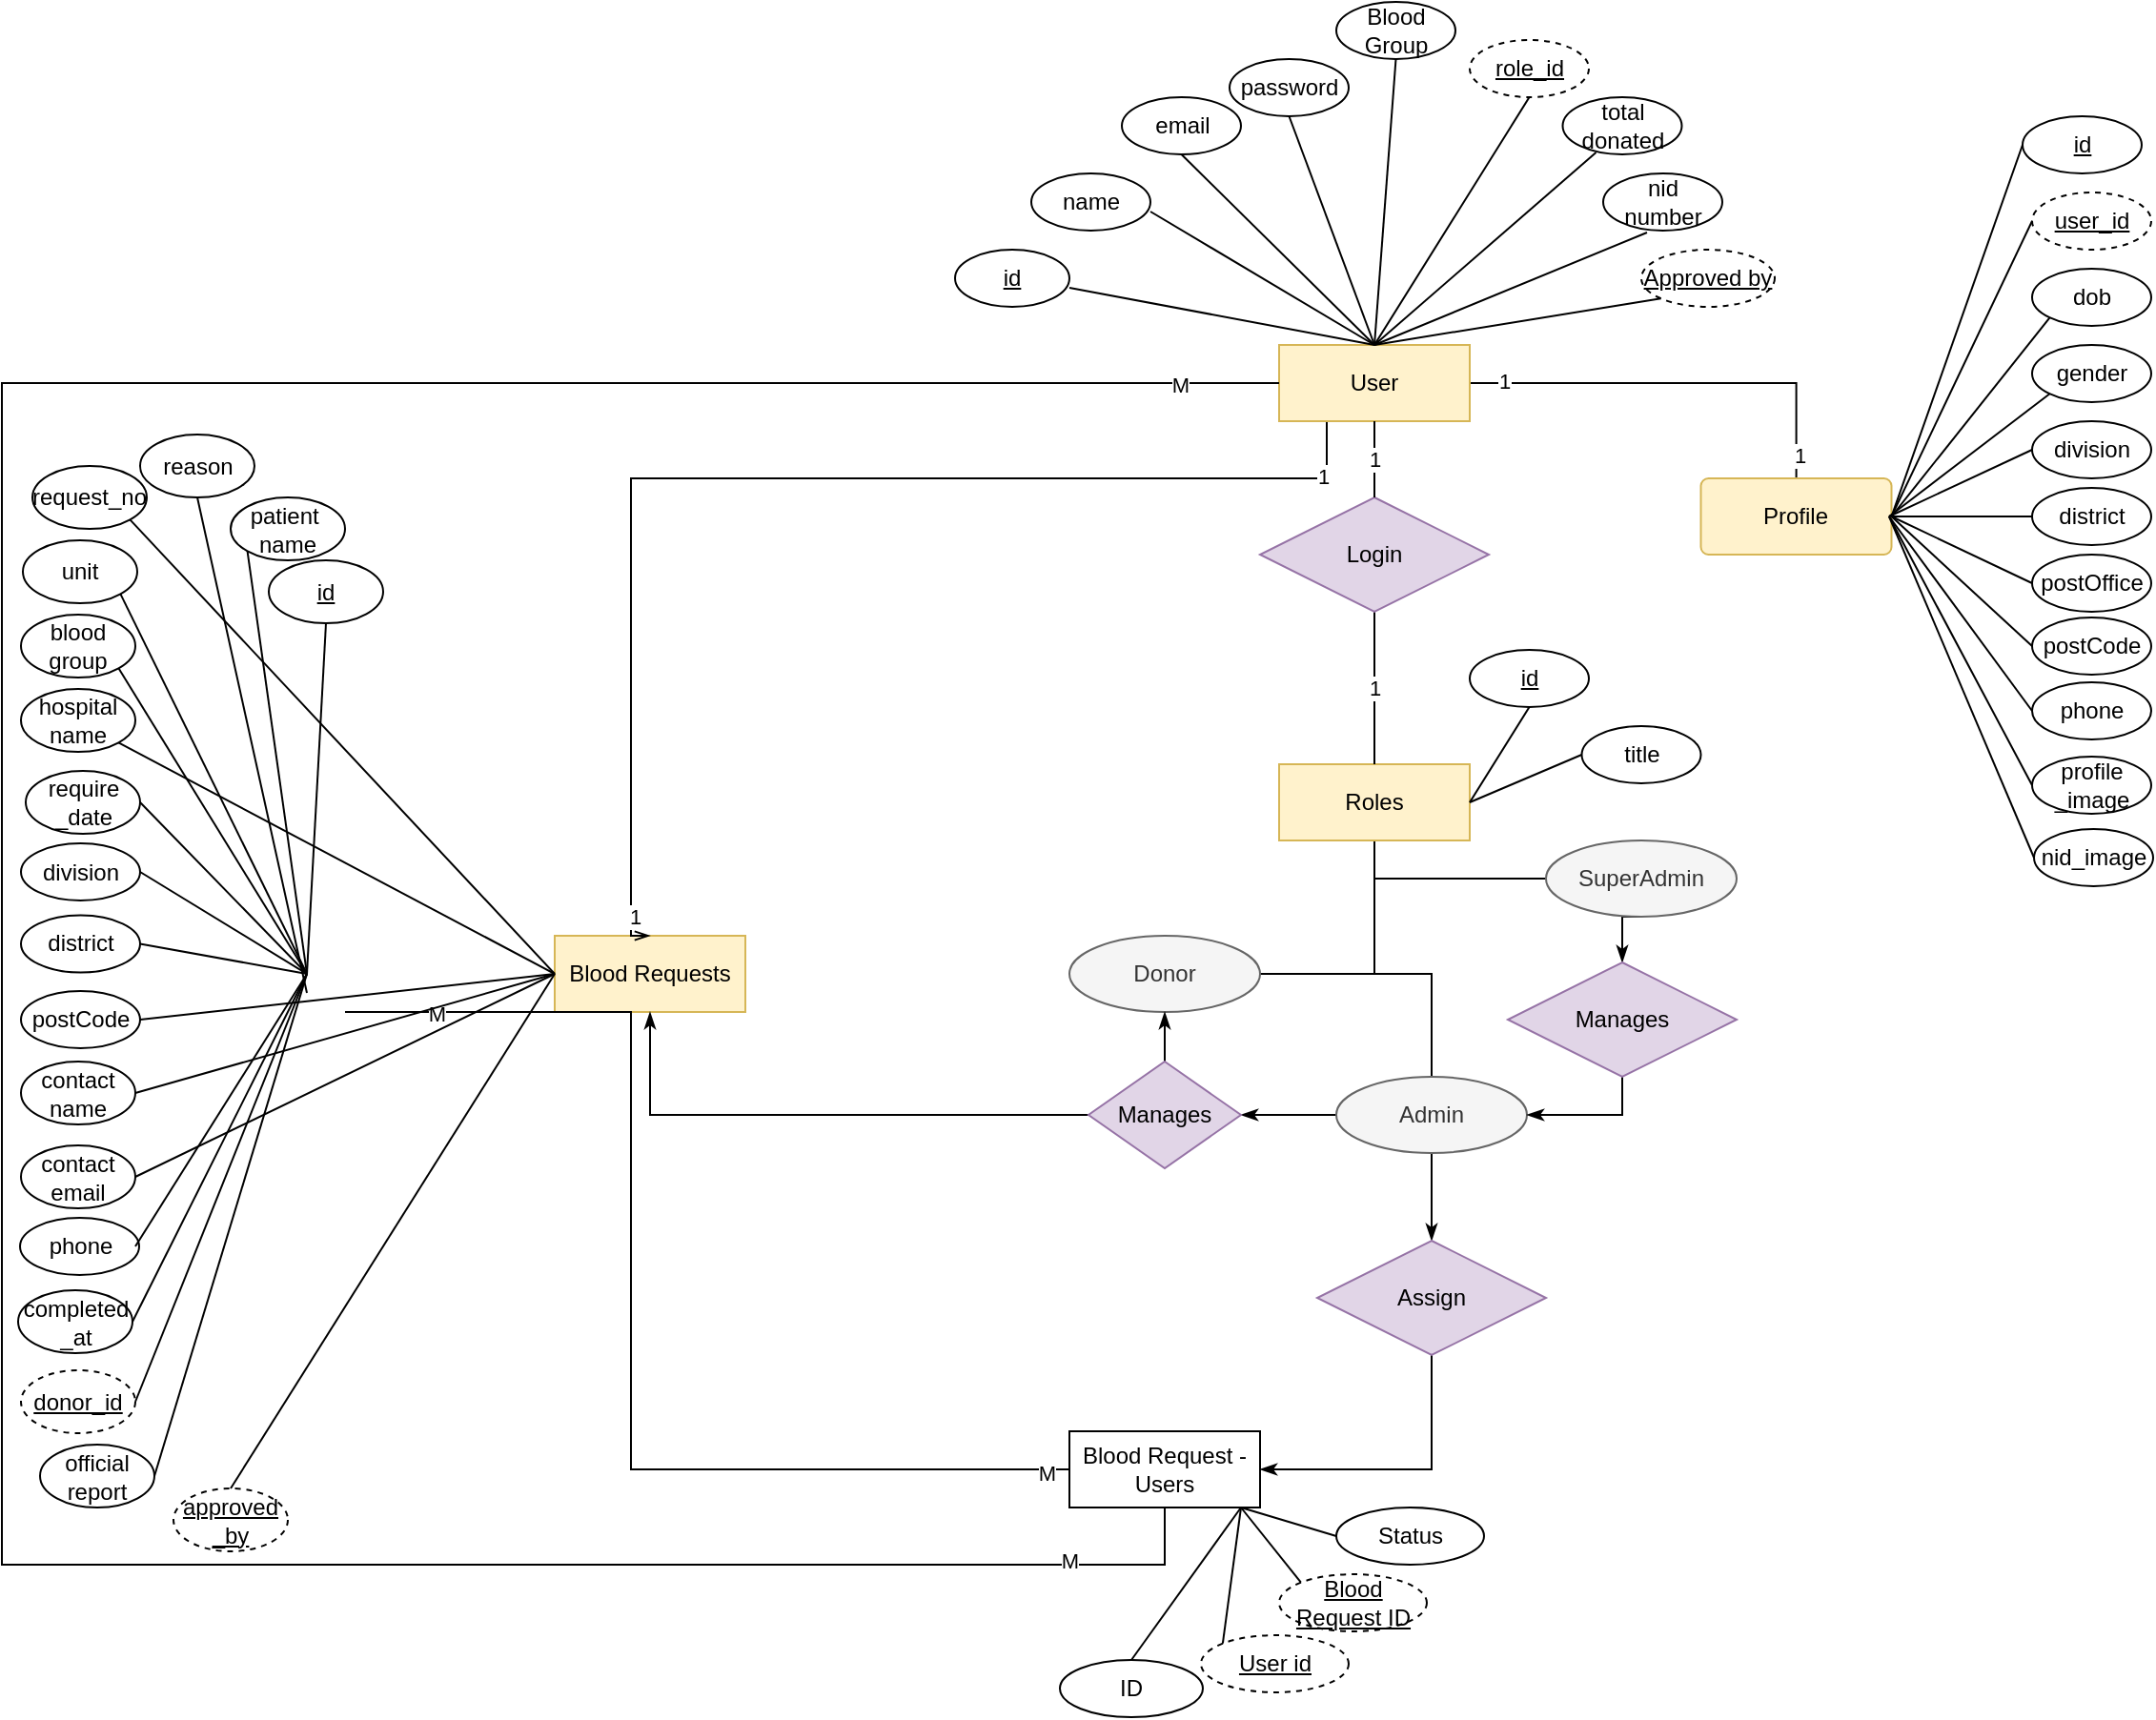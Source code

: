 <mxfile version="20.2.4" type="device"><diagram id="wr5-je2MdEyIV4MzV7dS" name="Page-1"><mxGraphModel dx="868" dy="1277" grid="1" gridSize="10" guides="1" tooltips="1" connect="1" arrows="1" fold="1" page="1" pageScale="1" pageWidth="1169" pageHeight="827" math="0" shadow="0"><root><mxCell id="0"/><mxCell id="1" parent="0"/><mxCell id="lmAiqxZauZRcfMd_hLjd-1" value="Blood Requests" style="whiteSpace=wrap;html=1;align=center;fillColor=#fff2cc;strokeColor=#d6b656;" parent="1" vertex="1"><mxGeometry x="290" y="340" width="100" height="40" as="geometry"/></mxCell><mxCell id="lmAiqxZauZRcfMd_hLjd-56" style="edgeStyle=orthogonalEdgeStyle;rounded=0;orthogonalLoop=1;jettySize=auto;html=1;exitX=1;exitY=0.5;exitDx=0;exitDy=0;endArrow=none;endFill=0;strokeColor=default;" parent="1" source="lmAiqxZauZRcfMd_hLjd-4" target="lmAiqxZauZRcfMd_hLjd-55" edge="1"><mxGeometry relative="1" as="geometry"/></mxCell><mxCell id="lmAiqxZauZRcfMd_hLjd-89" value="1" style="edgeLabel;html=1;align=center;verticalAlign=middle;resizable=0;points=[];" parent="lmAiqxZauZRcfMd_hLjd-56" vertex="1" connectable="0"><mxGeometry x="-0.836" y="1" relative="1" as="geometry"><mxPoint as="offset"/></mxGeometry></mxCell><mxCell id="lmAiqxZauZRcfMd_hLjd-90" value="1" style="edgeLabel;html=1;align=center;verticalAlign=middle;resizable=0;points=[];" parent="lmAiqxZauZRcfMd_hLjd-56" vertex="1" connectable="0"><mxGeometry x="0.891" y="1" relative="1" as="geometry"><mxPoint as="offset"/></mxGeometry></mxCell><mxCell id="lmAiqxZauZRcfMd_hLjd-86" style="edgeStyle=orthogonalEdgeStyle;rounded=0;orthogonalLoop=1;jettySize=auto;html=1;exitX=0.25;exitY=1;exitDx=0;exitDy=0;endArrow=openThin;endFill=0;strokeColor=default;entryX=0.5;entryY=0;entryDx=0;entryDy=0;" parent="1" source="lmAiqxZauZRcfMd_hLjd-4" target="lmAiqxZauZRcfMd_hLjd-1" edge="1"><mxGeometry relative="1" as="geometry"><mxPoint x="220" y="330" as="targetPoint"/><Array as="points"><mxPoint x="695" y="100"/><mxPoint x="330" y="100"/><mxPoint x="330" y="340"/></Array></mxGeometry></mxCell><mxCell id="lmAiqxZauZRcfMd_hLjd-87" value="1" style="edgeLabel;html=1;align=center;verticalAlign=middle;resizable=0;points=[];" parent="lmAiqxZauZRcfMd_hLjd-86" vertex="1" connectable="0"><mxGeometry x="-0.899" y="-1" relative="1" as="geometry"><mxPoint as="offset"/></mxGeometry></mxCell><mxCell id="lmAiqxZauZRcfMd_hLjd-88" value="1" style="edgeLabel;html=1;align=center;verticalAlign=middle;resizable=0;points=[];" parent="lmAiqxZauZRcfMd_hLjd-86" vertex="1" connectable="0"><mxGeometry x="0.936" y="2" relative="1" as="geometry"><mxPoint as="offset"/></mxGeometry></mxCell><mxCell id="lmAiqxZauZRcfMd_hLjd-4" value="User" style="whiteSpace=wrap;html=1;align=center;fillColor=#fff2cc;strokeColor=#d6b656;" parent="1" vertex="1"><mxGeometry x="670" y="30" width="100" height="40" as="geometry"/></mxCell><mxCell id="lmAiqxZauZRcfMd_hLjd-30" style="edgeStyle=orthogonalEdgeStyle;rounded=0;orthogonalLoop=1;jettySize=auto;html=1;entryX=0.5;entryY=0;entryDx=0;entryDy=0;endArrow=none;endFill=0;strokeColor=default;" parent="1" source="lmAiqxZauZRcfMd_hLjd-6" target="lmAiqxZauZRcfMd_hLjd-6" edge="1"><mxGeometry relative="1" as="geometry"><Array as="points"><mxPoint x="720" y="280"/><mxPoint x="720" y="280"/></Array></mxGeometry></mxCell><mxCell id="lmAiqxZauZRcfMd_hLjd-40" style="edgeStyle=orthogonalEdgeStyle;rounded=0;orthogonalLoop=1;jettySize=auto;html=1;exitX=0.5;exitY=1;exitDx=0;exitDy=0;entryX=0;entryY=0.5;entryDx=0;entryDy=0;endArrow=none;endFill=0;strokeColor=default;" parent="1" source="lmAiqxZauZRcfMd_hLjd-6" target="lmAiqxZauZRcfMd_hLjd-38" edge="1"><mxGeometry relative="1" as="geometry"><mxPoint x="720" y="360" as="sourcePoint"/><Array as="points"><mxPoint x="720" y="360"/></Array></mxGeometry></mxCell><mxCell id="lmAiqxZauZRcfMd_hLjd-41" style="edgeStyle=orthogonalEdgeStyle;rounded=0;orthogonalLoop=1;jettySize=auto;html=1;exitX=0.5;exitY=1;exitDx=0;exitDy=0;endArrow=none;endFill=0;strokeColor=default;" parent="1" target="lmAiqxZauZRcfMd_hLjd-37" edge="1"><mxGeometry relative="1" as="geometry"><mxPoint x="720" y="360" as="sourcePoint"/><Array as="points"><mxPoint x="750" y="360"/></Array></mxGeometry></mxCell><mxCell id="lmAiqxZauZRcfMd_hLjd-60" style="edgeStyle=orthogonalEdgeStyle;rounded=0;orthogonalLoop=1;jettySize=auto;html=1;exitX=0.5;exitY=1;exitDx=0;exitDy=0;entryX=0;entryY=0.5;entryDx=0;entryDy=0;endArrow=none;endFill=0;strokeColor=default;" parent="1" source="lmAiqxZauZRcfMd_hLjd-6" target="lmAiqxZauZRcfMd_hLjd-36" edge="1"><mxGeometry relative="1" as="geometry"/></mxCell><mxCell id="lmAiqxZauZRcfMd_hLjd-6" value="Roles" style="whiteSpace=wrap;html=1;align=center;fillColor=#fff2cc;strokeColor=#d6b656;" parent="1" vertex="1"><mxGeometry x="670" y="250" width="100" height="40" as="geometry"/></mxCell><mxCell id="lmAiqxZauZRcfMd_hLjd-33" value="1" style="edgeStyle=orthogonalEdgeStyle;rounded=0;orthogonalLoop=1;jettySize=auto;html=1;exitX=0.5;exitY=1;exitDx=0;exitDy=0;entryX=0.5;entryY=0;entryDx=0;entryDy=0;endArrow=none;endFill=0;strokeColor=default;" parent="1" source="lmAiqxZauZRcfMd_hLjd-28" target="lmAiqxZauZRcfMd_hLjd-6" edge="1"><mxGeometry relative="1" as="geometry"/></mxCell><mxCell id="lmAiqxZauZRcfMd_hLjd-28" value="Login" style="shape=rhombus;perimeter=rhombusPerimeter;whiteSpace=wrap;html=1;align=center;fillColor=#e1d5e7;strokeColor=#9673a6;" parent="1" vertex="1"><mxGeometry x="660" y="110" width="120" height="60" as="geometry"/></mxCell><mxCell id="lmAiqxZauZRcfMd_hLjd-32" value="1" style="edgeStyle=orthogonalEdgeStyle;rounded=0;orthogonalLoop=1;jettySize=auto;html=1;endArrow=none;endFill=0;strokeColor=default;" parent="1" source="lmAiqxZauZRcfMd_hLjd-4" target="lmAiqxZauZRcfMd_hLjd-28" edge="1"><mxGeometry relative="1" as="geometry"><mxPoint x="720" y="140" as="targetPoint"/><mxPoint x="720" y="70" as="sourcePoint"/></mxGeometry></mxCell><mxCell id="lmAiqxZauZRcfMd_hLjd-61" style="edgeStyle=orthogonalEdgeStyle;rounded=0;orthogonalLoop=1;jettySize=auto;html=1;exitX=0.5;exitY=1;exitDx=0;exitDy=0;endArrow=none;endFill=0;strokeColor=default;" parent="1" source="lmAiqxZauZRcfMd_hLjd-36" edge="1"><mxGeometry relative="1" as="geometry"><mxPoint x="860" y="320" as="targetPoint"/></mxGeometry></mxCell><mxCell id="lmAiqxZauZRcfMd_hLjd-63" style="edgeStyle=orthogonalEdgeStyle;rounded=0;orthogonalLoop=1;jettySize=auto;html=1;exitX=0.5;exitY=1;exitDx=0;exitDy=0;entryX=0.5;entryY=0;entryDx=0;entryDy=0;endArrow=classicThin;endFill=1;strokeColor=default;" parent="1" source="lmAiqxZauZRcfMd_hLjd-36" target="lmAiqxZauZRcfMd_hLjd-62" edge="1"><mxGeometry relative="1" as="geometry"/></mxCell><mxCell id="lmAiqxZauZRcfMd_hLjd-36" value="SuperAdmin" style="ellipse;whiteSpace=wrap;html=1;align=center;fillColor=#f5f5f5;fontColor=#333333;strokeColor=#666666;" parent="1" vertex="1"><mxGeometry x="810" y="290" width="100" height="40" as="geometry"/></mxCell><mxCell id="lmAiqxZauZRcfMd_hLjd-68" style="edgeStyle=orthogonalEdgeStyle;rounded=0;orthogonalLoop=1;jettySize=auto;html=1;exitX=0;exitY=0.5;exitDx=0;exitDy=0;entryX=1;entryY=0.5;entryDx=0;entryDy=0;endArrow=classicThin;endFill=1;strokeColor=default;" parent="1" source="lmAiqxZauZRcfMd_hLjd-37" target="lmAiqxZauZRcfMd_hLjd-66" edge="1"><mxGeometry relative="1" as="geometry"/></mxCell><mxCell id="lmAiqxZauZRcfMd_hLjd-82" style="edgeStyle=orthogonalEdgeStyle;rounded=0;orthogonalLoop=1;jettySize=auto;html=1;exitX=0.5;exitY=1;exitDx=0;exitDy=0;entryX=0.5;entryY=0;entryDx=0;entryDy=0;endArrow=classicThin;endFill=1;strokeColor=default;" parent="1" source="lmAiqxZauZRcfMd_hLjd-37" target="lmAiqxZauZRcfMd_hLjd-59" edge="1"><mxGeometry relative="1" as="geometry"/></mxCell><mxCell id="lmAiqxZauZRcfMd_hLjd-37" value="Admin" style="ellipse;whiteSpace=wrap;html=1;align=center;fillColor=#f5f5f5;fontColor=#333333;strokeColor=#666666;" parent="1" vertex="1"><mxGeometry x="700" y="414" width="100" height="40" as="geometry"/></mxCell><mxCell id="lmAiqxZauZRcfMd_hLjd-79" style="edgeStyle=orthogonalEdgeStyle;rounded=0;orthogonalLoop=1;jettySize=auto;html=1;entryX=0.5;entryY=1;entryDx=0;entryDy=0;endArrow=none;endFill=0;strokeColor=default;" parent="1" source="lmAiqxZauZRcfMd_hLjd-4" target="lmAiqxZauZRcfMd_hLjd-96" edge="1"><mxGeometry relative="1" as="geometry"><mxPoint x="610" y="650" as="targetPoint"/><Array as="points"><mxPoint y="50"/><mxPoint y="670"/><mxPoint x="610" y="670"/></Array></mxGeometry></mxCell><mxCell id="lmAiqxZauZRcfMd_hLjd-80" value="M" style="edgeLabel;html=1;align=center;verticalAlign=middle;resizable=0;points=[];" parent="lmAiqxZauZRcfMd_hLjd-79" vertex="1" connectable="0"><mxGeometry x="-0.946" y="1" relative="1" as="geometry"><mxPoint as="offset"/></mxGeometry></mxCell><mxCell id="lmAiqxZauZRcfMd_hLjd-81" value="M" style="edgeLabel;html=1;align=center;verticalAlign=middle;resizable=0;points=[];" parent="lmAiqxZauZRcfMd_hLjd-79" vertex="1" connectable="0"><mxGeometry x="0.917" y="2" relative="1" as="geometry"><mxPoint as="offset"/></mxGeometry></mxCell><mxCell id="lmAiqxZauZRcfMd_hLjd-38" value="Donor" style="ellipse;whiteSpace=wrap;html=1;align=center;fillColor=#f5f5f5;fontColor=#333333;strokeColor=#666666;" parent="1" vertex="1"><mxGeometry x="560" y="340" width="100" height="40" as="geometry"/></mxCell><mxCell id="lmAiqxZauZRcfMd_hLjd-55" value="Profile" style="rounded=1;arcSize=10;whiteSpace=wrap;html=1;align=center;fillColor=#fff2cc;strokeColor=#d6b656;" parent="1" vertex="1"><mxGeometry x="891.25" y="100" width="100" height="40" as="geometry"/></mxCell><mxCell id="lmAiqxZauZRcfMd_hLjd-76" style="edgeStyle=orthogonalEdgeStyle;rounded=0;orthogonalLoop=1;jettySize=auto;html=1;entryX=1;entryY=0.5;entryDx=0;entryDy=0;endArrow=classicThin;endFill=1;strokeColor=default;" parent="1" source="lmAiqxZauZRcfMd_hLjd-59" target="lmAiqxZauZRcfMd_hLjd-96" edge="1"><mxGeometry relative="1" as="geometry"><mxPoint x="670" y="620" as="targetPoint"/><Array as="points"><mxPoint x="750" y="620"/></Array></mxGeometry></mxCell><mxCell id="lmAiqxZauZRcfMd_hLjd-59" value="Assign" style="shape=rhombus;perimeter=rhombusPerimeter;whiteSpace=wrap;html=1;align=center;fillColor=#e1d5e7;strokeColor=#9673a6;" parent="1" vertex="1"><mxGeometry x="690" y="500" width="120" height="60" as="geometry"/></mxCell><mxCell id="lmAiqxZauZRcfMd_hLjd-64" style="edgeStyle=orthogonalEdgeStyle;rounded=0;orthogonalLoop=1;jettySize=auto;html=1;exitX=0.5;exitY=1;exitDx=0;exitDy=0;entryX=1;entryY=0.5;entryDx=0;entryDy=0;endArrow=classicThin;endFill=1;strokeColor=default;" parent="1" source="lmAiqxZauZRcfMd_hLjd-62" target="lmAiqxZauZRcfMd_hLjd-37" edge="1"><mxGeometry relative="1" as="geometry"/></mxCell><mxCell id="lmAiqxZauZRcfMd_hLjd-62" value="Manages" style="shape=rhombus;perimeter=rhombusPerimeter;whiteSpace=wrap;html=1;align=center;fillColor=#e1d5e7;strokeColor=#9673a6;" parent="1" vertex="1"><mxGeometry x="790" y="354" width="120" height="60" as="geometry"/></mxCell><mxCell id="lmAiqxZauZRcfMd_hLjd-69" style="edgeStyle=orthogonalEdgeStyle;rounded=0;orthogonalLoop=1;jettySize=auto;html=1;exitX=0.5;exitY=0;exitDx=0;exitDy=0;entryX=0.5;entryY=1;entryDx=0;entryDy=0;endArrow=classicThin;endFill=1;strokeColor=default;" parent="1" source="lmAiqxZauZRcfMd_hLjd-66" target="lmAiqxZauZRcfMd_hLjd-38" edge="1"><mxGeometry relative="1" as="geometry"/></mxCell><mxCell id="lmAiqxZauZRcfMd_hLjd-70" style="edgeStyle=orthogonalEdgeStyle;rounded=0;orthogonalLoop=1;jettySize=auto;html=1;entryX=0.5;entryY=1;entryDx=0;entryDy=0;endArrow=classicThin;endFill=1;strokeColor=default;" parent="1" source="lmAiqxZauZRcfMd_hLjd-66" target="lmAiqxZauZRcfMd_hLjd-1" edge="1"><mxGeometry relative="1" as="geometry"/></mxCell><mxCell id="lmAiqxZauZRcfMd_hLjd-66" value="Manages" style="shape=rhombus;perimeter=rhombusPerimeter;whiteSpace=wrap;html=1;align=center;fillColor=#e1d5e7;strokeColor=#9673a6;" parent="1" vertex="1"><mxGeometry x="570" y="406" width="80" height="56" as="geometry"/></mxCell><mxCell id="lmAiqxZauZRcfMd_hLjd-74" style="edgeStyle=orthogonalEdgeStyle;rounded=0;orthogonalLoop=1;jettySize=auto;html=1;endArrow=none;endFill=0;strokeColor=default;exitX=0;exitY=0.5;exitDx=0;exitDy=0;" parent="1" source="lmAiqxZauZRcfMd_hLjd-96" edge="1"><mxGeometry relative="1" as="geometry"><mxPoint x="550" y="620" as="sourcePoint"/><mxPoint x="180" y="380" as="targetPoint"/><Array as="points"><mxPoint x="330" y="620"/><mxPoint x="330" y="380"/></Array></mxGeometry></mxCell><mxCell id="lmAiqxZauZRcfMd_hLjd-77" value="M" style="edgeLabel;html=1;align=center;verticalAlign=middle;resizable=0;points=[];" parent="lmAiqxZauZRcfMd_hLjd-74" vertex="1" connectable="0"><mxGeometry x="-0.961" y="2" relative="1" as="geometry"><mxPoint as="offset"/></mxGeometry></mxCell><mxCell id="lmAiqxZauZRcfMd_hLjd-78" value="M" style="edgeLabel;html=1;align=center;verticalAlign=middle;resizable=0;points=[];" parent="lmAiqxZauZRcfMd_hLjd-74" vertex="1" connectable="0"><mxGeometry x="0.847" y="1" relative="1" as="geometry"><mxPoint as="offset"/></mxGeometry></mxCell><mxCell id="lmAiqxZauZRcfMd_hLjd-92" value="ID" style="ellipse;whiteSpace=wrap;html=1;align=center;" parent="1" vertex="1"><mxGeometry x="555" y="720" width="75" height="30" as="geometry"/></mxCell><mxCell id="lmAiqxZauZRcfMd_hLjd-96" value="Blood Request -Users" style="whiteSpace=wrap;html=1;align=center;" parent="1" vertex="1"><mxGeometry x="560" y="600" width="100" height="40" as="geometry"/></mxCell><mxCell id="lmAiqxZauZRcfMd_hLjd-97" value="Blood Request ID&lt;br&gt;" style="ellipse;whiteSpace=wrap;html=1;align=center;dashed=1;fontStyle=4" parent="1" vertex="1"><mxGeometry x="670" y="675" width="77.5" height="30" as="geometry"/></mxCell><mxCell id="lmAiqxZauZRcfMd_hLjd-98" value="User id" style="ellipse;whiteSpace=wrap;html=1;align=center;fontStyle=4;dashed=1;" parent="1" vertex="1"><mxGeometry x="629" y="707" width="77.5" height="30" as="geometry"/></mxCell><mxCell id="lmAiqxZauZRcfMd_hLjd-99" value="Status" style="ellipse;whiteSpace=wrap;html=1;align=center;" parent="1" vertex="1"><mxGeometry x="700" y="640" width="77.5" height="30" as="geometry"/></mxCell><mxCell id="lmAiqxZauZRcfMd_hLjd-106" value="" style="endArrow=none;html=1;rounded=0;strokeColor=default;exitX=0;exitY=0;exitDx=0;exitDy=0;" parent="1" source="lmAiqxZauZRcfMd_hLjd-98" edge="1"><mxGeometry relative="1" as="geometry"><mxPoint x="460" y="670" as="sourcePoint"/><mxPoint x="650" y="640" as="targetPoint"/></mxGeometry></mxCell><mxCell id="lmAiqxZauZRcfMd_hLjd-107" value="" style="endArrow=none;html=1;rounded=0;strokeColor=default;entryX=0.5;entryY=0;entryDx=0;entryDy=0;" parent="1" target="lmAiqxZauZRcfMd_hLjd-92" edge="1"><mxGeometry relative="1" as="geometry"><mxPoint x="650" y="640" as="sourcePoint"/><mxPoint x="800" y="639" as="targetPoint"/></mxGeometry></mxCell><mxCell id="lmAiqxZauZRcfMd_hLjd-108" value="" style="endArrow=none;html=1;rounded=0;strokeColor=default;exitX=0;exitY=0;exitDx=0;exitDy=0;" parent="1" source="lmAiqxZauZRcfMd_hLjd-97" edge="1"><mxGeometry relative="1" as="geometry"><mxPoint x="650.619" y="721.29" as="sourcePoint"/><mxPoint x="650" y="640" as="targetPoint"/></mxGeometry></mxCell><mxCell id="lmAiqxZauZRcfMd_hLjd-109" value="" style="endArrow=none;html=1;rounded=0;strokeColor=default;exitX=0;exitY=0.5;exitDx=0;exitDy=0;" parent="1" source="lmAiqxZauZRcfMd_hLjd-99" edge="1"><mxGeometry relative="1" as="geometry"><mxPoint x="691.619" y="689.29" as="sourcePoint"/><mxPoint x="650" y="640" as="targetPoint"/></mxGeometry></mxCell><mxCell id="lmAiqxZauZRcfMd_hLjd-110" value="id" style="ellipse;whiteSpace=wrap;html=1;align=center;fontStyle=4" parent="1" vertex="1"><mxGeometry x="770" y="190" width="62.5" height="30" as="geometry"/></mxCell><mxCell id="lmAiqxZauZRcfMd_hLjd-111" value="title" style="ellipse;whiteSpace=wrap;html=1;align=center;" parent="1" vertex="1"><mxGeometry x="828.75" y="230" width="62.5" height="30" as="geometry"/></mxCell><mxCell id="lmAiqxZauZRcfMd_hLjd-113" value="" style="endArrow=none;html=1;rounded=0;strokeColor=default;entryX=0.5;entryY=1;entryDx=0;entryDy=0;exitX=1;exitY=0.5;exitDx=0;exitDy=0;" parent="1" source="lmAiqxZauZRcfMd_hLjd-6" target="lmAiqxZauZRcfMd_hLjd-110" edge="1"><mxGeometry relative="1" as="geometry"><mxPoint x="460" y="280" as="sourcePoint"/><mxPoint x="620" y="280" as="targetPoint"/></mxGeometry></mxCell><mxCell id="lmAiqxZauZRcfMd_hLjd-114" value="" style="endArrow=none;html=1;rounded=0;strokeColor=default;entryX=0;entryY=0.5;entryDx=0;entryDy=0;exitX=1;exitY=0.5;exitDx=0;exitDy=0;" parent="1" source="lmAiqxZauZRcfMd_hLjd-6" target="lmAiqxZauZRcfMd_hLjd-111" edge="1"><mxGeometry relative="1" as="geometry"><mxPoint x="460" y="280" as="sourcePoint"/><mxPoint x="620" y="280" as="targetPoint"/></mxGeometry></mxCell><mxCell id="lmAiqxZauZRcfMd_hLjd-117" value="name" style="ellipse;whiteSpace=wrap;html=1;align=center;" parent="1" vertex="1"><mxGeometry x="540" y="-60" width="62.5" height="30" as="geometry"/></mxCell><mxCell id="lmAiqxZauZRcfMd_hLjd-118" value="email" style="ellipse;whiteSpace=wrap;html=1;align=center;" parent="1" vertex="1"><mxGeometry x="587.5" y="-100" width="62.5" height="30" as="geometry"/></mxCell><mxCell id="lmAiqxZauZRcfMd_hLjd-119" value="password" style="ellipse;whiteSpace=wrap;html=1;align=center;" parent="1" vertex="1"><mxGeometry x="644" y="-120" width="62.5" height="30" as="geometry"/></mxCell><mxCell id="lmAiqxZauZRcfMd_hLjd-120" value="Blood Group" style="ellipse;whiteSpace=wrap;html=1;align=center;" parent="1" vertex="1"><mxGeometry x="700" y="-150" width="62.5" height="30" as="geometry"/></mxCell><mxCell id="lmAiqxZauZRcfMd_hLjd-121" value="&lt;u&gt;Approved by&lt;/u&gt;" style="ellipse;whiteSpace=wrap;html=1;align=center;dashed=1;" parent="1" vertex="1"><mxGeometry x="860" y="-20" width="70" height="30" as="geometry"/></mxCell><mxCell id="lmAiqxZauZRcfMd_hLjd-122" value="total donated" style="ellipse;whiteSpace=wrap;html=1;align=center;" parent="1" vertex="1"><mxGeometry x="818.75" y="-100" width="62.5" height="30" as="geometry"/></mxCell><mxCell id="lmAiqxZauZRcfMd_hLjd-124" value="nid &lt;br&gt;number" style="ellipse;whiteSpace=wrap;html=1;align=center;" parent="1" vertex="1"><mxGeometry x="840" y="-60" width="62.5" height="30" as="geometry"/></mxCell><mxCell id="lmAiqxZauZRcfMd_hLjd-126" value="" style="endArrow=none;html=1;rounded=0;strokeColor=default;entryX=0.5;entryY=0;entryDx=0;entryDy=0;" parent="1" target="lmAiqxZauZRcfMd_hLjd-4" edge="1"><mxGeometry relative="1" as="geometry"><mxPoint x="560" as="sourcePoint"/><mxPoint x="720" as="targetPoint"/></mxGeometry></mxCell><mxCell id="lmAiqxZauZRcfMd_hLjd-127" value="" style="endArrow=none;html=1;rounded=0;strokeColor=default;entryX=0.5;entryY=0;entryDx=0;entryDy=0;" parent="1" target="lmAiqxZauZRcfMd_hLjd-4" edge="1"><mxGeometry relative="1" as="geometry"><mxPoint x="602.5" y="-40" as="sourcePoint"/><mxPoint x="762.5" y="-10" as="targetPoint"/></mxGeometry></mxCell><mxCell id="lmAiqxZauZRcfMd_hLjd-128" value="" style="endArrow=none;html=1;rounded=0;strokeColor=default;exitX=0.5;exitY=1;exitDx=0;exitDy=0;" parent="1" source="lmAiqxZauZRcfMd_hLjd-118" edge="1"><mxGeometry relative="1" as="geometry"><mxPoint x="612.5" y="-30" as="sourcePoint"/><mxPoint x="720" y="30" as="targetPoint"/></mxGeometry></mxCell><mxCell id="lmAiqxZauZRcfMd_hLjd-129" value="" style="endArrow=none;html=1;rounded=0;strokeColor=default;entryX=0.5;entryY=0;entryDx=0;entryDy=0;exitX=0.5;exitY=1;exitDx=0;exitDy=0;" parent="1" source="lmAiqxZauZRcfMd_hLjd-119" target="lmAiqxZauZRcfMd_hLjd-4" edge="1"><mxGeometry relative="1" as="geometry"><mxPoint x="622.5" y="-20" as="sourcePoint"/><mxPoint x="740" y="50" as="targetPoint"/></mxGeometry></mxCell><mxCell id="lmAiqxZauZRcfMd_hLjd-130" value="" style="endArrow=none;html=1;rounded=0;strokeColor=default;entryX=0.5;entryY=0;entryDx=0;entryDy=0;exitX=0.5;exitY=1;exitDx=0;exitDy=0;" parent="1" source="lmAiqxZauZRcfMd_hLjd-120" target="lmAiqxZauZRcfMd_hLjd-4" edge="1"><mxGeometry relative="1" as="geometry"><mxPoint x="632.5" y="-10" as="sourcePoint"/><mxPoint x="750" y="60" as="targetPoint"/></mxGeometry></mxCell><mxCell id="lmAiqxZauZRcfMd_hLjd-131" value="" style="endArrow=none;html=1;rounded=0;strokeColor=default;entryX=0.28;entryY=0.967;entryDx=0;entryDy=0;entryPerimeter=0;exitX=0.5;exitY=0;exitDx=0;exitDy=0;" parent="1" source="lmAiqxZauZRcfMd_hLjd-4" target="lmAiqxZauZRcfMd_hLjd-122" edge="1"><mxGeometry relative="1" as="geometry"><mxPoint x="642.5" as="sourcePoint"/><mxPoint x="760" y="70" as="targetPoint"/></mxGeometry></mxCell><mxCell id="lmAiqxZauZRcfMd_hLjd-132" value="" style="endArrow=none;html=1;rounded=0;strokeColor=default;entryX=0.368;entryY=1.033;entryDx=0;entryDy=0;entryPerimeter=0;" parent="1" target="lmAiqxZauZRcfMd_hLjd-124" edge="1"><mxGeometry relative="1" as="geometry"><mxPoint x="720" y="30" as="sourcePoint"/><mxPoint x="770" y="80" as="targetPoint"/></mxGeometry></mxCell><mxCell id="lmAiqxZauZRcfMd_hLjd-133" value="" style="endArrow=none;html=1;rounded=0;strokeColor=default;entryX=0;entryY=1;entryDx=0;entryDy=0;exitX=0.5;exitY=0;exitDx=0;exitDy=0;" parent="1" source="lmAiqxZauZRcfMd_hLjd-4" target="lmAiqxZauZRcfMd_hLjd-121" edge="1"><mxGeometry relative="1" as="geometry"><mxPoint x="662.5" y="20" as="sourcePoint"/><mxPoint x="780" y="90" as="targetPoint"/></mxGeometry></mxCell><mxCell id="lmAiqxZauZRcfMd_hLjd-135" value="&lt;u&gt;role_id&lt;/u&gt;" style="ellipse;whiteSpace=wrap;html=1;align=center;dashed=1;" parent="1" vertex="1"><mxGeometry x="770" y="-130" width="62.5" height="30" as="geometry"/></mxCell><mxCell id="lmAiqxZauZRcfMd_hLjd-136" value="" style="endArrow=none;html=1;rounded=0;strokeColor=default;entryX=0.5;entryY=0;entryDx=0;entryDy=0;exitX=0.5;exitY=1;exitDx=0;exitDy=0;" parent="1" source="lmAiqxZauZRcfMd_hLjd-135" target="lmAiqxZauZRcfMd_hLjd-4" edge="1"><mxGeometry relative="1" as="geometry"><mxPoint x="741.25" y="-110" as="sourcePoint"/><mxPoint x="730" y="40" as="targetPoint"/></mxGeometry></mxCell><mxCell id="lmAiqxZauZRcfMd_hLjd-146" value="id" style="ellipse;whiteSpace=wrap;html=1;align=center;fontStyle=4;" parent="1" vertex="1"><mxGeometry x="1060" y="-90" width="62.5" height="30" as="geometry"/></mxCell><mxCell id="lmAiqxZauZRcfMd_hLjd-147" value="dob" style="ellipse;whiteSpace=wrap;html=1;align=center;" parent="1" vertex="1"><mxGeometry x="1065" y="-10" width="62.5" height="30" as="geometry"/></mxCell><mxCell id="lmAiqxZauZRcfMd_hLjd-148" value="user_id" style="ellipse;whiteSpace=wrap;html=1;align=center;dashed=1;fontStyle=4" parent="1" vertex="1"><mxGeometry x="1065" y="-50" width="62.5" height="30" as="geometry"/></mxCell><mxCell id="lmAiqxZauZRcfMd_hLjd-149" value="gender" style="ellipse;whiteSpace=wrap;html=1;align=center;" parent="1" vertex="1"><mxGeometry x="1065" y="30" width="62.5" height="30" as="geometry"/></mxCell><mxCell id="lmAiqxZauZRcfMd_hLjd-150" value="profile&lt;br&gt;_image" style="ellipse;whiteSpace=wrap;html=1;align=center;" parent="1" vertex="1"><mxGeometry x="1065" y="246" width="62.5" height="30" as="geometry"/></mxCell><mxCell id="lmAiqxZauZRcfMd_hLjd-151" value="nid_image" style="ellipse;whiteSpace=wrap;html=1;align=center;" parent="1" vertex="1"><mxGeometry x="1066" y="284" width="62.5" height="30" as="geometry"/></mxCell><mxCell id="lmAiqxZauZRcfMd_hLjd-154" value="division" style="ellipse;whiteSpace=wrap;html=1;align=center;" parent="1" vertex="1"><mxGeometry x="1065" y="70" width="62.5" height="30" as="geometry"/></mxCell><mxCell id="lmAiqxZauZRcfMd_hLjd-156" value="district" style="ellipse;whiteSpace=wrap;html=1;align=center;" parent="1" vertex="1"><mxGeometry x="1065" y="105" width="62.5" height="30" as="geometry"/></mxCell><mxCell id="lmAiqxZauZRcfMd_hLjd-157" value="postOffice" style="ellipse;whiteSpace=wrap;html=1;align=center;" parent="1" vertex="1"><mxGeometry x="1065" y="140" width="62.5" height="30" as="geometry"/></mxCell><mxCell id="lmAiqxZauZRcfMd_hLjd-158" value="postCode" style="ellipse;whiteSpace=wrap;html=1;align=center;" parent="1" vertex="1"><mxGeometry x="1065" y="173" width="62.5" height="30" as="geometry"/></mxCell><mxCell id="lmAiqxZauZRcfMd_hLjd-160" value="phone" style="ellipse;whiteSpace=wrap;html=1;align=center;" parent="1" vertex="1"><mxGeometry x="1065" y="207" width="62.5" height="30" as="geometry"/></mxCell><mxCell id="lmAiqxZauZRcfMd_hLjd-162" value="" style="endArrow=none;html=1;rounded=0;strokeColor=default;entryX=0;entryY=0.5;entryDx=0;entryDy=0;exitX=1;exitY=0.5;exitDx=0;exitDy=0;" parent="1" source="lmAiqxZauZRcfMd_hLjd-55" target="lmAiqxZauZRcfMd_hLjd-146" edge="1"><mxGeometry relative="1" as="geometry"><mxPoint x="700" y="-40" as="sourcePoint"/><mxPoint x="860" y="-40" as="targetPoint"/></mxGeometry></mxCell><mxCell id="lmAiqxZauZRcfMd_hLjd-163" value="" style="endArrow=none;html=1;rounded=0;strokeColor=default;entryX=0;entryY=0.5;entryDx=0;entryDy=0;exitX=1;exitY=0.5;exitDx=0;exitDy=0;" parent="1" source="lmAiqxZauZRcfMd_hLjd-55" target="lmAiqxZauZRcfMd_hLjd-148" edge="1"><mxGeometry relative="1" as="geometry"><mxPoint x="1001.25" y="130" as="sourcePoint"/><mxPoint x="1070" y="-65" as="targetPoint"/></mxGeometry></mxCell><mxCell id="lmAiqxZauZRcfMd_hLjd-164" value="" style="endArrow=none;html=1;rounded=0;strokeColor=default;entryX=0;entryY=1;entryDx=0;entryDy=0;exitX=1;exitY=0.5;exitDx=0;exitDy=0;" parent="1" source="lmAiqxZauZRcfMd_hLjd-55" target="lmAiqxZauZRcfMd_hLjd-147" edge="1"><mxGeometry relative="1" as="geometry"><mxPoint x="1011.25" y="140" as="sourcePoint"/><mxPoint x="1080" y="-55" as="targetPoint"/></mxGeometry></mxCell><mxCell id="lmAiqxZauZRcfMd_hLjd-165" value="" style="endArrow=none;html=1;rounded=0;strokeColor=default;entryX=0;entryY=1;entryDx=0;entryDy=0;" parent="1" target="lmAiqxZauZRcfMd_hLjd-149" edge="1"><mxGeometry relative="1" as="geometry"><mxPoint x="990" y="120" as="sourcePoint"/><mxPoint x="1090" y="-45" as="targetPoint"/></mxGeometry></mxCell><mxCell id="lmAiqxZauZRcfMd_hLjd-166" value="" style="endArrow=none;html=1;rounded=0;strokeColor=default;entryX=0;entryY=0.5;entryDx=0;entryDy=0;" parent="1" target="lmAiqxZauZRcfMd_hLjd-154" edge="1"><mxGeometry relative="1" as="geometry"><mxPoint x="990" y="120" as="sourcePoint"/><mxPoint x="1100" y="-35" as="targetPoint"/></mxGeometry></mxCell><mxCell id="lmAiqxZauZRcfMd_hLjd-167" value="" style="endArrow=none;html=1;rounded=0;strokeColor=default;entryX=0;entryY=0.5;entryDx=0;entryDy=0;exitX=1;exitY=0.5;exitDx=0;exitDy=0;" parent="1" source="lmAiqxZauZRcfMd_hLjd-55" target="lmAiqxZauZRcfMd_hLjd-156" edge="1"><mxGeometry relative="1" as="geometry"><mxPoint x="1041.25" y="170" as="sourcePoint"/><mxPoint x="1110" y="-25" as="targetPoint"/></mxGeometry></mxCell><mxCell id="lmAiqxZauZRcfMd_hLjd-168" value="" style="endArrow=none;html=1;rounded=0;strokeColor=default;entryX=0;entryY=0.5;entryDx=0;entryDy=0;exitX=1;exitY=0.5;exitDx=0;exitDy=0;" parent="1" source="lmAiqxZauZRcfMd_hLjd-55" target="lmAiqxZauZRcfMd_hLjd-157" edge="1"><mxGeometry relative="1" as="geometry"><mxPoint x="1051.25" y="180" as="sourcePoint"/><mxPoint x="1120" y="-15" as="targetPoint"/></mxGeometry></mxCell><mxCell id="lmAiqxZauZRcfMd_hLjd-169" value="" style="endArrow=none;html=1;rounded=0;strokeColor=default;entryX=0;entryY=0.5;entryDx=0;entryDy=0;exitX=1;exitY=0.5;exitDx=0;exitDy=0;" parent="1" source="lmAiqxZauZRcfMd_hLjd-55" target="lmAiqxZauZRcfMd_hLjd-158" edge="1"><mxGeometry relative="1" as="geometry"><mxPoint x="1061.25" y="190" as="sourcePoint"/><mxPoint x="1130" y="-5" as="targetPoint"/></mxGeometry></mxCell><mxCell id="lmAiqxZauZRcfMd_hLjd-170" value="" style="endArrow=none;html=1;rounded=0;strokeColor=default;entryX=0;entryY=0.5;entryDx=0;entryDy=0;" parent="1" target="lmAiqxZauZRcfMd_hLjd-160" edge="1"><mxGeometry relative="1" as="geometry"><mxPoint x="990" y="120" as="sourcePoint"/><mxPoint x="1140" y="5" as="targetPoint"/></mxGeometry></mxCell><mxCell id="lmAiqxZauZRcfMd_hLjd-171" value="" style="endArrow=none;html=1;rounded=0;strokeColor=default;entryX=0;entryY=0.5;entryDx=0;entryDy=0;" parent="1" target="lmAiqxZauZRcfMd_hLjd-150" edge="1"><mxGeometry relative="1" as="geometry"><mxPoint x="990" y="120" as="sourcePoint"/><mxPoint x="1150" y="15" as="targetPoint"/></mxGeometry></mxCell><mxCell id="lmAiqxZauZRcfMd_hLjd-172" value="" style="endArrow=none;html=1;rounded=0;strokeColor=default;exitX=0;exitY=0.5;exitDx=0;exitDy=0;" parent="1" source="lmAiqxZauZRcfMd_hLjd-151" edge="1"><mxGeometry relative="1" as="geometry"><mxPoint x="1091.25" y="220" as="sourcePoint"/><mxPoint x="990" y="120" as="targetPoint"/></mxGeometry></mxCell><mxCell id="lmAiqxZauZRcfMd_hLjd-174" value="id" style="ellipse;whiteSpace=wrap;html=1;align=center;fontStyle=4" parent="1" vertex="1"><mxGeometry x="140" y="143" width="60" height="33" as="geometry"/></mxCell><mxCell id="lmAiqxZauZRcfMd_hLjd-175" value="request_no" style="ellipse;whiteSpace=wrap;html=1;align=center;" parent="1" vertex="1"><mxGeometry x="16" y="93.5" width="60" height="33" as="geometry"/></mxCell><mxCell id="lmAiqxZauZRcfMd_hLjd-176" value="patient&amp;nbsp;&lt;br&gt;name" style="ellipse;whiteSpace=wrap;html=1;align=center;" parent="1" vertex="1"><mxGeometry x="120" y="110" width="60" height="33" as="geometry"/></mxCell><mxCell id="lmAiqxZauZRcfMd_hLjd-177" value="blood group" style="ellipse;whiteSpace=wrap;html=1;align=center;" parent="1" vertex="1"><mxGeometry x="10" y="171.5" width="60" height="33" as="geometry"/></mxCell><mxCell id="lmAiqxZauZRcfMd_hLjd-179" value="unit" style="ellipse;whiteSpace=wrap;html=1;align=center;" parent="1" vertex="1"><mxGeometry x="11" y="132.5" width="60" height="33" as="geometry"/></mxCell><mxCell id="lmAiqxZauZRcfMd_hLjd-180" value="division" style="ellipse;whiteSpace=wrap;html=1;align=center;" parent="1" vertex="1"><mxGeometry x="10" y="291.5" width="62.5" height="30" as="geometry"/></mxCell><mxCell id="lmAiqxZauZRcfMd_hLjd-181" value="district" style="ellipse;whiteSpace=wrap;html=1;align=center;" parent="1" vertex="1"><mxGeometry x="10" y="329.25" width="62.5" height="30" as="geometry"/></mxCell><mxCell id="lmAiqxZauZRcfMd_hLjd-182" value="postCode" style="ellipse;whiteSpace=wrap;html=1;align=center;" parent="1" vertex="1"><mxGeometry x="10" y="369" width="62.5" height="30" as="geometry"/></mxCell><mxCell id="lmAiqxZauZRcfMd_hLjd-183" value="phone" style="ellipse;whiteSpace=wrap;html=1;align=center;" parent="1" vertex="1"><mxGeometry x="9.5" y="488" width="62.5" height="30" as="geometry"/></mxCell><mxCell id="lmAiqxZauZRcfMd_hLjd-184" value="contact name" style="ellipse;whiteSpace=wrap;html=1;align=center;" parent="1" vertex="1"><mxGeometry x="10" y="406" width="60" height="33" as="geometry"/></mxCell><mxCell id="lmAiqxZauZRcfMd_hLjd-186" value="contact email" style="ellipse;whiteSpace=wrap;html=1;align=center;" parent="1" vertex="1"><mxGeometry x="10" y="450" width="60" height="33" as="geometry"/></mxCell><mxCell id="lmAiqxZauZRcfMd_hLjd-187" value="hospital name" style="ellipse;whiteSpace=wrap;html=1;align=center;" parent="1" vertex="1"><mxGeometry x="10" y="210.5" width="60" height="33" as="geometry"/></mxCell><mxCell id="lmAiqxZauZRcfMd_hLjd-188" value="donor_id" style="ellipse;whiteSpace=wrap;html=1;align=center;fontStyle=4;dashed=1;" parent="1" vertex="1"><mxGeometry x="10" y="568" width="60" height="33" as="geometry"/></mxCell><mxCell id="lmAiqxZauZRcfMd_hLjd-189" value="completed&lt;br&gt;_at" style="ellipse;whiteSpace=wrap;html=1;align=center;" parent="1" vertex="1"><mxGeometry x="8.5" y="526" width="60" height="33" as="geometry"/></mxCell><mxCell id="lmAiqxZauZRcfMd_hLjd-190" value="approved&lt;br&gt;_by" style="ellipse;whiteSpace=wrap;html=1;align=center;dashed=1;fontStyle=4" parent="1" vertex="1"><mxGeometry x="90" y="630" width="60" height="33" as="geometry"/></mxCell><mxCell id="lmAiqxZauZRcfMd_hLjd-192" value="official report" style="ellipse;whiteSpace=wrap;html=1;align=center;" parent="1" vertex="1"><mxGeometry x="20" y="607" width="60" height="33" as="geometry"/></mxCell><mxCell id="lmAiqxZauZRcfMd_hLjd-194" style="edgeStyle=orthogonalEdgeStyle;rounded=0;orthogonalLoop=1;jettySize=auto;html=1;exitX=0.5;exitY=1;exitDx=0;exitDy=0;endArrow=none;endFill=0;strokeColor=default;" parent="1" source="lmAiqxZauZRcfMd_hLjd-175" target="lmAiqxZauZRcfMd_hLjd-175" edge="1"><mxGeometry relative="1" as="geometry"/></mxCell><mxCell id="lmAiqxZauZRcfMd_hLjd-195" value="reason" style="ellipse;whiteSpace=wrap;html=1;align=center;" parent="1" vertex="1"><mxGeometry x="72.5" y="77" width="60" height="33" as="geometry"/></mxCell><mxCell id="lmAiqxZauZRcfMd_hLjd-197" value="require&lt;br&gt;_date&lt;span style=&quot;color: rgba(0, 0, 0, 0); font-family: monospace; font-size: 0px; text-align: start;&quot;&gt;%3CmxGraphModel%3E%3Croot%3E%3CmxCell%20id%3D%220%22%2F%3E%3CmxCell%20id%3D%221%22%20parent%3D%220%22%2F%3E%3CmxCell%20id%3D%222%22%20value%3D%22patient%26amp%3Bnbsp%3B%26lt%3Bbr%26gt%3Bname%22%20style%3D%22ellipse%3BwhiteSpace%3Dwrap%3Bhtml%3D1%3Balign%3Dcenter%3B%22%20vertex%3D%221%22%20parent%3D%221%22%3E%3CmxGeometry%20x%3D%22350%22%20y%3D%22250%22%20width%3D%2260%22%20height%3D%2233%22%20as%3D%22geometry%22%2F%3E%3C%2FmxCell%3E%3C%2Froot%3E%3C%2FmxGraphModel%3E&lt;/span&gt;" style="ellipse;whiteSpace=wrap;html=1;align=center;" parent="1" vertex="1"><mxGeometry x="12.5" y="253.5" width="60" height="33" as="geometry"/></mxCell><mxCell id="lmAiqxZauZRcfMd_hLjd-199" value="" style="endArrow=none;html=1;rounded=0;strokeColor=default;exitX=0.5;exitY=0;exitDx=0;exitDy=0;entryX=0;entryY=0.5;entryDx=0;entryDy=0;" parent="1" source="lmAiqxZauZRcfMd_hLjd-190" target="lmAiqxZauZRcfMd_hLjd-1" edge="1"><mxGeometry relative="1" as="geometry"><mxPoint x="230" y="530" as="sourcePoint"/><mxPoint x="390" y="530" as="targetPoint"/></mxGeometry></mxCell><mxCell id="lmAiqxZauZRcfMd_hLjd-200" value="" style="endArrow=none;html=1;rounded=0;strokeColor=default;exitX=1;exitY=0.5;exitDx=0;exitDy=0;" parent="1" source="lmAiqxZauZRcfMd_hLjd-192" edge="1"><mxGeometry relative="1" as="geometry"><mxPoint x="130" y="640" as="sourcePoint"/><mxPoint x="160" y="360" as="targetPoint"/></mxGeometry></mxCell><mxCell id="lmAiqxZauZRcfMd_hLjd-201" value="" style="endArrow=none;html=1;rounded=0;strokeColor=default;exitX=1;exitY=0.5;exitDx=0;exitDy=0;" parent="1" source="lmAiqxZauZRcfMd_hLjd-188" edge="1"><mxGeometry relative="1" as="geometry"><mxPoint x="140" y="650" as="sourcePoint"/><mxPoint x="160" y="360" as="targetPoint"/></mxGeometry></mxCell><mxCell id="lmAiqxZauZRcfMd_hLjd-202" value="" style="endArrow=none;html=1;rounded=0;strokeColor=default;exitX=1;exitY=0.5;exitDx=0;exitDy=0;" parent="1" source="lmAiqxZauZRcfMd_hLjd-189" edge="1"><mxGeometry relative="1" as="geometry"><mxPoint x="150" y="660" as="sourcePoint"/><mxPoint x="160" y="360" as="targetPoint"/></mxGeometry></mxCell><mxCell id="lmAiqxZauZRcfMd_hLjd-203" value="" style="endArrow=none;html=1;rounded=0;strokeColor=default;" parent="1" edge="1"><mxGeometry relative="1" as="geometry"><mxPoint x="70" y="503" as="sourcePoint"/><mxPoint x="160" y="360" as="targetPoint"/></mxGeometry></mxCell><mxCell id="lmAiqxZauZRcfMd_hLjd-204" value="" style="endArrow=none;html=1;rounded=0;strokeColor=default;exitX=1;exitY=0.5;exitDx=0;exitDy=0;entryX=0;entryY=0.5;entryDx=0;entryDy=0;" parent="1" source="lmAiqxZauZRcfMd_hLjd-186" target="lmAiqxZauZRcfMd_hLjd-1" edge="1"><mxGeometry relative="1" as="geometry"><mxPoint x="170" y="680" as="sourcePoint"/><mxPoint x="210.0" y="410" as="targetPoint"/></mxGeometry></mxCell><mxCell id="lmAiqxZauZRcfMd_hLjd-205" value="" style="endArrow=none;html=1;rounded=0;strokeColor=default;exitX=1;exitY=0.5;exitDx=0;exitDy=0;entryX=0;entryY=0.5;entryDx=0;entryDy=0;" parent="1" source="lmAiqxZauZRcfMd_hLjd-184" target="lmAiqxZauZRcfMd_hLjd-1" edge="1"><mxGeometry relative="1" as="geometry"><mxPoint x="180" y="690" as="sourcePoint"/><mxPoint x="220.0" y="420" as="targetPoint"/></mxGeometry></mxCell><mxCell id="lmAiqxZauZRcfMd_hLjd-206" value="" style="endArrow=none;html=1;rounded=0;strokeColor=default;exitX=1;exitY=0.5;exitDx=0;exitDy=0;entryX=0;entryY=0.5;entryDx=0;entryDy=0;" parent="1" source="lmAiqxZauZRcfMd_hLjd-182" target="lmAiqxZauZRcfMd_hLjd-1" edge="1"><mxGeometry relative="1" as="geometry"><mxPoint x="190" y="700" as="sourcePoint"/><mxPoint x="230.0" y="430" as="targetPoint"/></mxGeometry></mxCell><mxCell id="lmAiqxZauZRcfMd_hLjd-207" value="" style="endArrow=none;html=1;rounded=0;strokeColor=default;exitX=1;exitY=0.5;exitDx=0;exitDy=0;" parent="1" source="lmAiqxZauZRcfMd_hLjd-181" edge="1"><mxGeometry relative="1" as="geometry"><mxPoint x="82.5" y="394" as="sourcePoint"/><mxPoint x="160" y="360" as="targetPoint"/></mxGeometry></mxCell><mxCell id="lmAiqxZauZRcfMd_hLjd-208" value="" style="endArrow=none;html=1;rounded=0;strokeColor=default;exitX=1;exitY=0.5;exitDx=0;exitDy=0;" parent="1" source="lmAiqxZauZRcfMd_hLjd-180" edge="1"><mxGeometry relative="1" as="geometry"><mxPoint x="92.5" y="404" as="sourcePoint"/><mxPoint x="160" y="360" as="targetPoint"/></mxGeometry></mxCell><mxCell id="lmAiqxZauZRcfMd_hLjd-209" value="" style="endArrow=none;html=1;rounded=0;strokeColor=default;exitX=1;exitY=1;exitDx=0;exitDy=0;entryX=0;entryY=0.5;entryDx=0;entryDy=0;" parent="1" source="lmAiqxZauZRcfMd_hLjd-187" target="lmAiqxZauZRcfMd_hLjd-1" edge="1"><mxGeometry relative="1" as="geometry"><mxPoint x="102.5" y="414" as="sourcePoint"/><mxPoint x="190.0" y="390" as="targetPoint"/></mxGeometry></mxCell><mxCell id="lmAiqxZauZRcfMd_hLjd-210" value="" style="endArrow=none;html=1;rounded=0;strokeColor=default;exitX=1;exitY=1;exitDx=0;exitDy=0;" parent="1" source="lmAiqxZauZRcfMd_hLjd-177" edge="1"><mxGeometry relative="1" as="geometry"><mxPoint x="71.244" y="248.65" as="sourcePoint"/><mxPoint x="160" y="360" as="targetPoint"/></mxGeometry></mxCell><mxCell id="lmAiqxZauZRcfMd_hLjd-211" value="" style="endArrow=none;html=1;rounded=0;strokeColor=default;exitX=1;exitY=1;exitDx=0;exitDy=0;" parent="1" source="lmAiqxZauZRcfMd_hLjd-179" edge="1"><mxGeometry relative="1" as="geometry"><mxPoint x="71.244" y="209.65" as="sourcePoint"/><mxPoint x="160" y="360" as="targetPoint"/></mxGeometry></mxCell><mxCell id="lmAiqxZauZRcfMd_hLjd-212" value="" style="endArrow=none;html=1;rounded=0;strokeColor=default;exitX=1;exitY=1;exitDx=0;exitDy=0;entryX=0;entryY=0.5;entryDx=0;entryDy=0;" parent="1" source="lmAiqxZauZRcfMd_hLjd-175" target="lmAiqxZauZRcfMd_hLjd-1" edge="1"><mxGeometry relative="1" as="geometry"><mxPoint x="81.244" y="219.65" as="sourcePoint"/><mxPoint x="180.0" y="380" as="targetPoint"/></mxGeometry></mxCell><mxCell id="lmAiqxZauZRcfMd_hLjd-214" value="" style="endArrow=none;html=1;rounded=0;strokeColor=default;exitX=0.5;exitY=1;exitDx=0;exitDy=0;" parent="1" source="lmAiqxZauZRcfMd_hLjd-195" edge="1"><mxGeometry relative="1" as="geometry"><mxPoint x="91.244" y="229.65" as="sourcePoint"/><mxPoint x="160" y="370" as="targetPoint"/></mxGeometry></mxCell><mxCell id="lmAiqxZauZRcfMd_hLjd-215" value="" style="endArrow=none;html=1;rounded=0;strokeColor=default;exitX=0;exitY=1;exitDx=0;exitDy=0;" parent="1" source="lmAiqxZauZRcfMd_hLjd-176" edge="1"><mxGeometry relative="1" as="geometry"><mxPoint x="101.244" y="239.65" as="sourcePoint"/><mxPoint x="160" y="360" as="targetPoint"/></mxGeometry></mxCell><mxCell id="lmAiqxZauZRcfMd_hLjd-216" value="" style="endArrow=none;html=1;rounded=0;strokeColor=default;exitX=0.5;exitY=1;exitDx=0;exitDy=0;" parent="1" source="lmAiqxZauZRcfMd_hLjd-174" edge="1"><mxGeometry relative="1" as="geometry"><mxPoint x="111.244" y="249.65" as="sourcePoint"/><mxPoint x="160" y="360" as="targetPoint"/></mxGeometry></mxCell><mxCell id="lmAiqxZauZRcfMd_hLjd-217" value="" style="endArrow=none;html=1;rounded=0;strokeColor=default;exitX=1;exitY=0.5;exitDx=0;exitDy=0;" parent="1" source="lmAiqxZauZRcfMd_hLjd-197" edge="1"><mxGeometry relative="1" as="geometry"><mxPoint x="121.244" y="259.65" as="sourcePoint"/><mxPoint x="160" y="360" as="targetPoint"/></mxGeometry></mxCell><mxCell id="SMozVKxUYGqd3TrNbmDE-1" value="id" style="ellipse;whiteSpace=wrap;html=1;align=center;fontStyle=4;" vertex="1" parent="1"><mxGeometry x="500" y="-20" width="60" height="30" as="geometry"/></mxCell></root></mxGraphModel></diagram></mxfile>